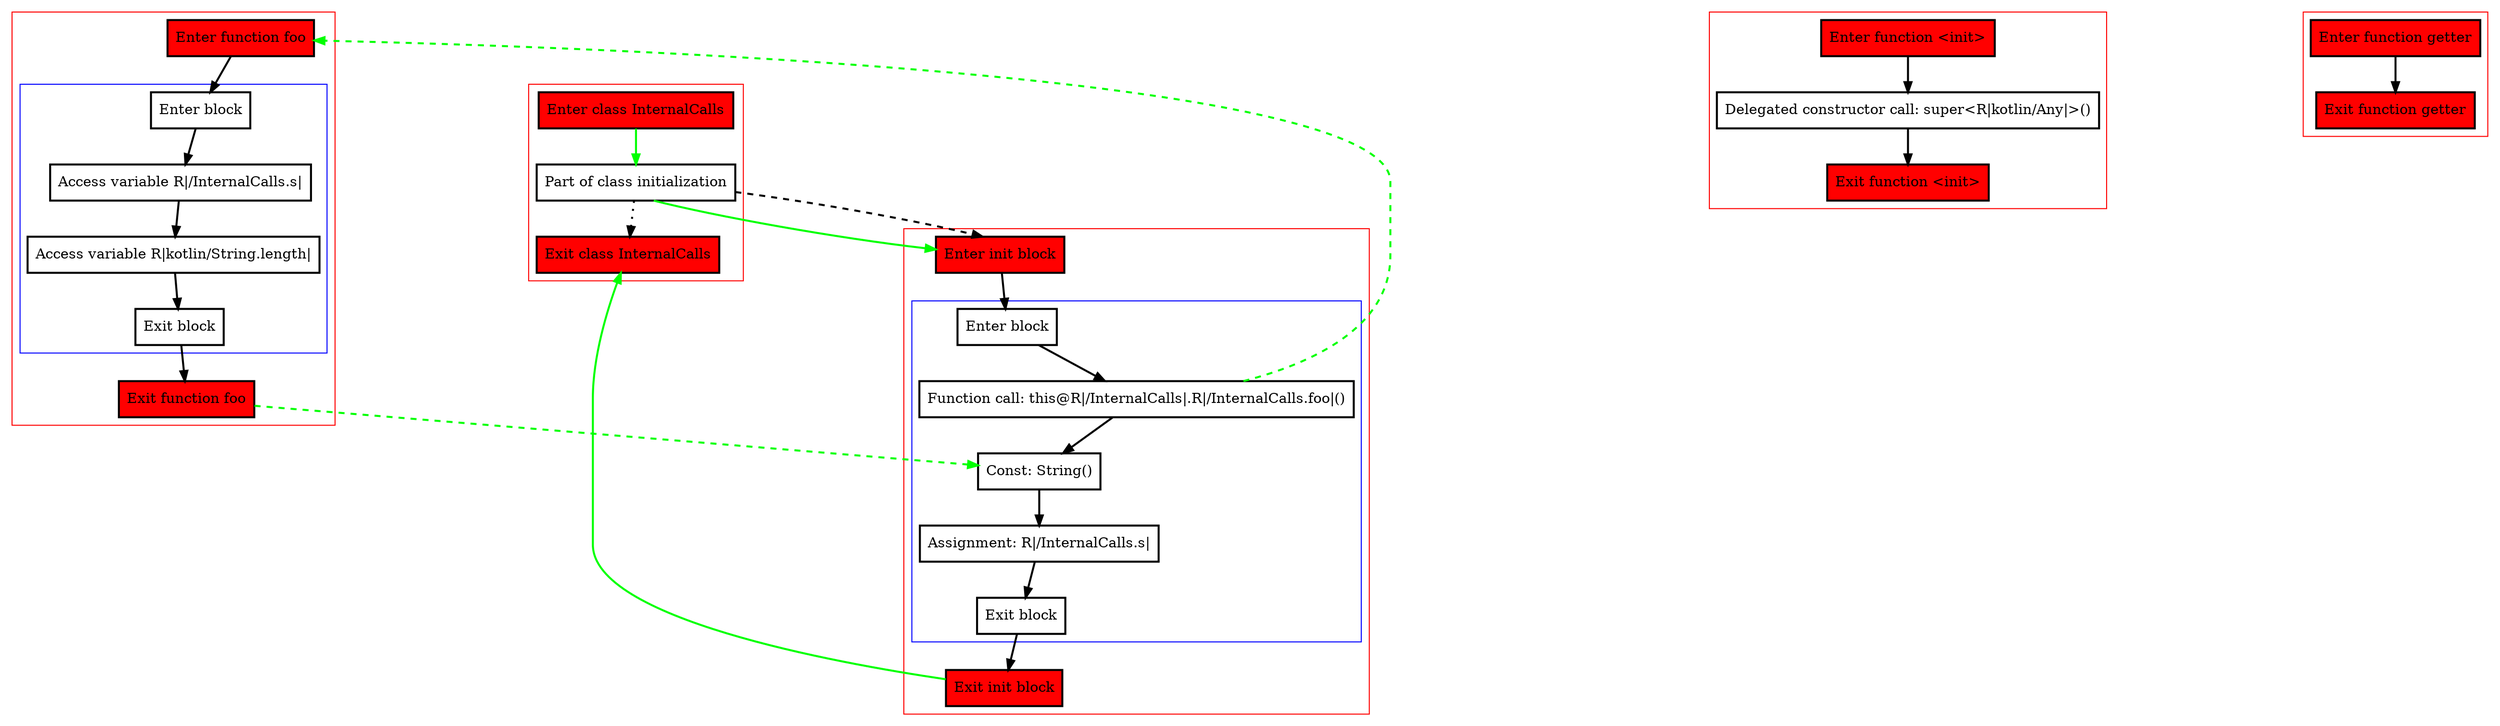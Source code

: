 digraph InternalCalls_kt {
    graph [nodesep=3]
    node [shape=box penwidth=2]
    edge [penwidth=2]

    subgraph cluster_0 {
        color=red
        0 [label="Enter class InternalCalls" style="filled" fillcolor=red];
        1 [label="Part of class initialization"];
        2 [label="Exit class InternalCalls" style="filled" fillcolor=red];
    }
    0 -> {1} [color=green];
    1 -> {2} [style=dotted];
    1 -> {14} [color=green];
    1 -> {14} [style=dashed];

    subgraph cluster_1 {
        color=red
        3 [label="Enter function <init>" style="filled" fillcolor=red];
        4 [label="Delegated constructor call: super<R|kotlin/Any|>()"];
        5 [label="Exit function <init>" style="filled" fillcolor=red];
    }
    3 -> {4};
    4 -> {5};

    subgraph cluster_2 {
        color=red
        6 [label="Enter function getter" style="filled" fillcolor=red];
        7 [label="Exit function getter" style="filled" fillcolor=red];
    }
    6 -> {7};

    subgraph cluster_3 {
        color=red
        8 [label="Enter function foo" style="filled" fillcolor=red];
        subgraph cluster_4 {
            color=blue
            9 [label="Enter block"];
            10 [label="Access variable R|/InternalCalls.s|"];
            11 [label="Access variable R|kotlin/String.length|"];
            12 [label="Exit block"];
        }
        13 [label="Exit function foo" style="filled" fillcolor=red];
    }
    8 -> {9};
    9 -> {10};
    10 -> {11};
    11 -> {12};
    12 -> {13};
    13 -> {17} [color=green style=dashed];

    subgraph cluster_5 {
        color=red
        14 [label="Enter init block" style="filled" fillcolor=red];
        subgraph cluster_6 {
            color=blue
            15 [label="Enter block"];
            16 [label="Function call: this@R|/InternalCalls|.R|/InternalCalls.foo|()"];
            17 [label="Const: String()"];
            18 [label="Assignment: R|/InternalCalls.s|"];
            19 [label="Exit block"];
        }
        20 [label="Exit init block" style="filled" fillcolor=red];
    }
    14 -> {15};
    15 -> {16};
    16 -> {17};
    16 -> {8} [color=green style=dashed];
    17 -> {18};
    18 -> {19};
    19 -> {20};
    20 -> {2} [color=green];

}
